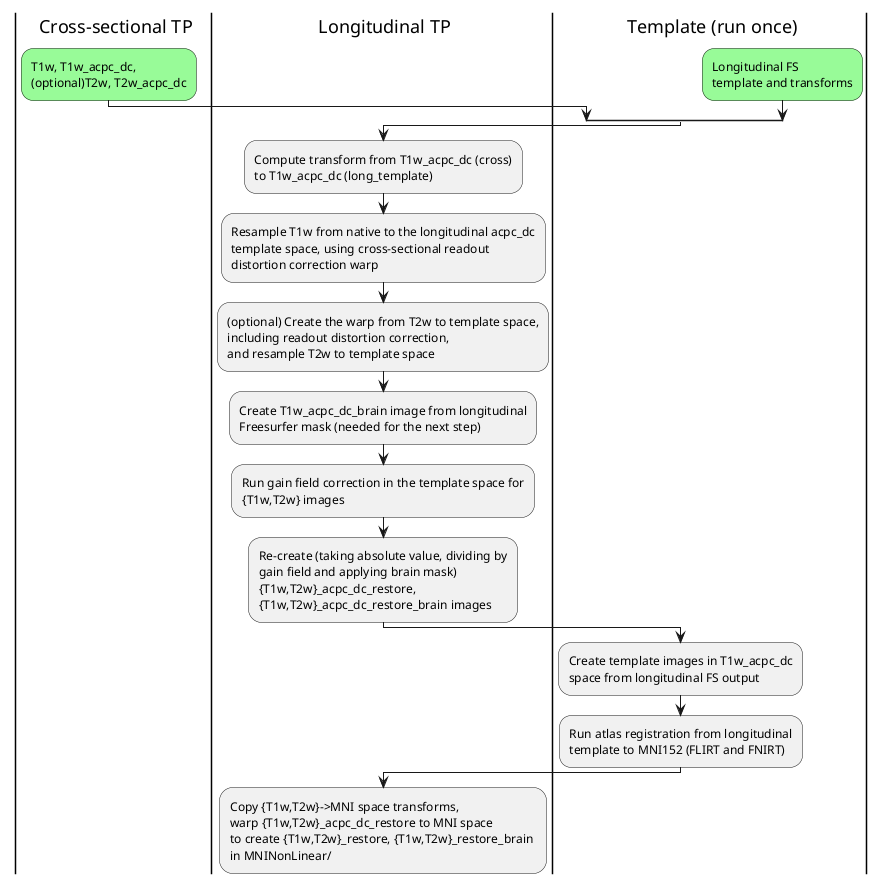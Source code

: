 @startuml PrePostFreesurferPipeline-long general scheme

|c| Cross-sectional TP
|p| Longitudinal TP
|t| Template (run once)

|c|
split
-[hidden]->
#palegreen:T1w, T1w_acpc_dc,
(optional)T2w, T2w_acpc_dc;
split again
|t|
-[hidden]->
#palegreen:Longitudinal FS
template and transforms;
end split
|p|
:Compute transform from T1w_acpc_dc (cross) 
to T1w_acpc_dc (long_template);

:Resample T1w from native to the longitudinal acpc_dc 
template space, using cross-sectional readout 
distortion correction warp;
:(optional) Create the warp from T2w to template space, 
including readout distortion correction, 
and resample T2w to template space;
:Create T1w_acpc_dc_brain image from longitudinal 
Freesurfer mask (needed for the next step);
:Run gain field correction in the template space for 
{T1w,T2w} images;
:Re-create (taking absolute value, dividing by 
gain field and applying brain mask)
{T1w,T2w}_acpc_dc_restore, 
{T1w,T2w}_acpc_dc_restore_brain images;
|t|
:Create template images in T1w_acpc_dc 
space from longitudinal FS output;
:Run atlas registration from longitudinal
template to MNI152 (FLIRT and FNIRT);
|p|
:Copy {T1w,T2w}->MNI space transforms,
warp {T1w,T2w}_acpc_dc_restore to MNI space
to create {T1w,T2w}_restore, {T1w,T2w}_restore_brain 
in MNINonLinear/;
@enduml